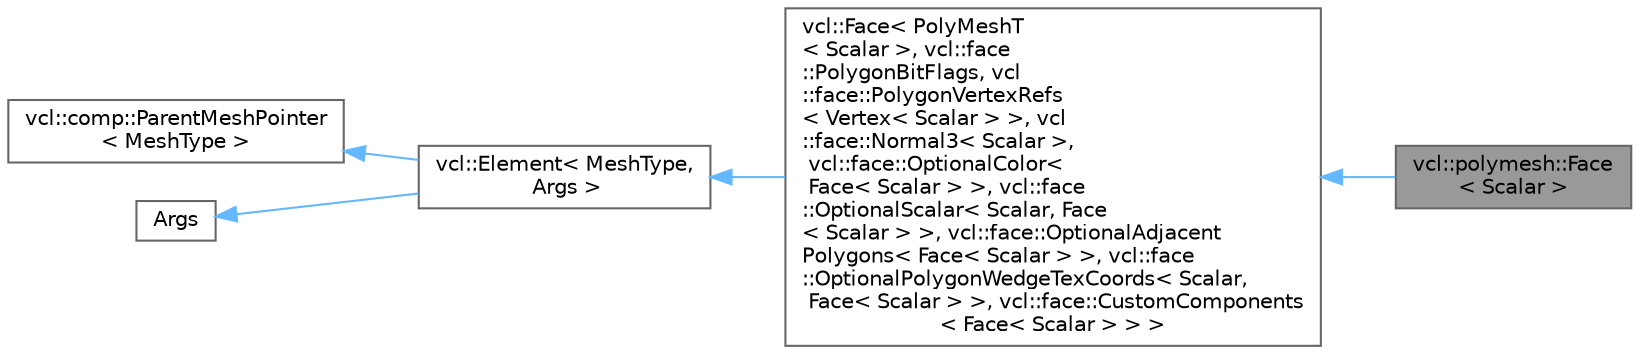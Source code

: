 digraph "vcl::polymesh::Face&lt; Scalar &gt;"
{
 // LATEX_PDF_SIZE
  bgcolor="transparent";
  edge [fontname=Helvetica,fontsize=10,labelfontname=Helvetica,labelfontsize=10];
  node [fontname=Helvetica,fontsize=10,shape=box,height=0.2,width=0.4];
  rankdir="LR";
  Node1 [label="vcl::polymesh::Face\l\< Scalar \>",height=0.2,width=0.4,color="gray40", fillcolor="grey60", style="filled", fontcolor="black",tooltip=" "];
  Node2 -> Node1 [dir="back",color="steelblue1",style="solid"];
  Node2 [label="vcl::Face\< PolyMeshT\l\< Scalar \>, vcl::face\l::PolygonBitFlags, vcl\l::face::PolygonVertexRefs\l\< Vertex\< Scalar \> \>, vcl\l::face::Normal3\< Scalar \>,\l vcl::face::OptionalColor\<\l Face\< Scalar \> \>, vcl::face\l::OptionalScalar\< Scalar, Face\l\< Scalar \> \>, vcl::face::OptionalAdjacent\lPolygons\< Face\< Scalar \> \>, vcl::face\l::OptionalPolygonWedgeTexCoords\< Scalar,\l Face\< Scalar \> \>, vcl::face::CustomComponents\l\< Face\< Scalar \> \> \>",height=0.2,width=0.4,color="gray40", fillcolor="white", style="filled",URL="$classvcl_1_1Face.html",tooltip=" "];
  Node3 -> Node2 [dir="back",color="steelblue1",style="solid"];
  Node3 [label="vcl::Element\< MeshType,\l Args \>",height=0.2,width=0.4,color="gray40", fillcolor="white", style="filled",URL="$classvcl_1_1Element.html",tooltip=" "];
  Node4 -> Node3 [dir="back",color="steelblue1",style="solid"];
  Node4 [label="vcl::comp::ParentMeshPointer\l\< MeshType \>",height=0.2,width=0.4,color="gray40", fillcolor="white", style="filled",URL="$classvcl_1_1comp_1_1ParentMeshPointer.html",tooltip=" "];
  Node5 -> Node3 [dir="back",color="steelblue1",style="solid"];
  Node5 [label="Args",height=0.2,width=0.4,color="gray40", fillcolor="white", style="filled",tooltip=" "];
}
